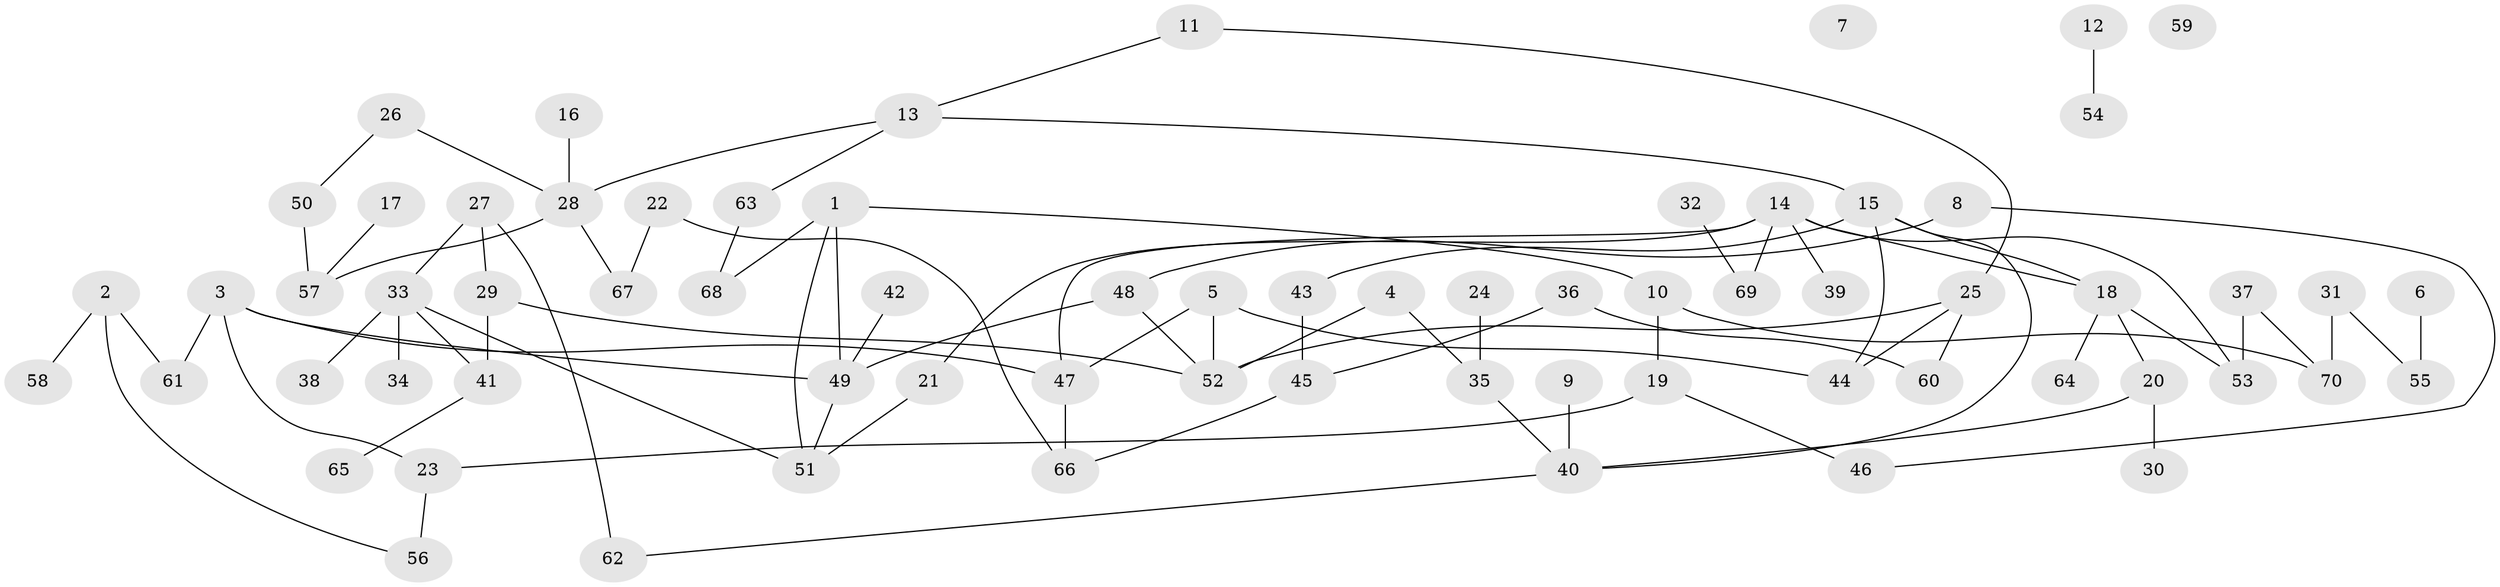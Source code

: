 // Generated by graph-tools (version 1.1) at 2025/33/03/09/25 02:33:43]
// undirected, 70 vertices, 87 edges
graph export_dot {
graph [start="1"]
  node [color=gray90,style=filled];
  1;
  2;
  3;
  4;
  5;
  6;
  7;
  8;
  9;
  10;
  11;
  12;
  13;
  14;
  15;
  16;
  17;
  18;
  19;
  20;
  21;
  22;
  23;
  24;
  25;
  26;
  27;
  28;
  29;
  30;
  31;
  32;
  33;
  34;
  35;
  36;
  37;
  38;
  39;
  40;
  41;
  42;
  43;
  44;
  45;
  46;
  47;
  48;
  49;
  50;
  51;
  52;
  53;
  54;
  55;
  56;
  57;
  58;
  59;
  60;
  61;
  62;
  63;
  64;
  65;
  66;
  67;
  68;
  69;
  70;
  1 -- 10;
  1 -- 49;
  1 -- 51;
  1 -- 68;
  2 -- 56;
  2 -- 58;
  2 -- 61;
  3 -- 23;
  3 -- 47;
  3 -- 49;
  3 -- 61;
  4 -- 35;
  4 -- 52;
  5 -- 44;
  5 -- 47;
  5 -- 52;
  6 -- 55;
  8 -- 46;
  8 -- 48;
  9 -- 40;
  10 -- 19;
  10 -- 70;
  11 -- 13;
  11 -- 25;
  12 -- 54;
  13 -- 15;
  13 -- 28;
  13 -- 63;
  14 -- 18;
  14 -- 21;
  14 -- 39;
  14 -- 47;
  14 -- 53;
  14 -- 69;
  15 -- 18;
  15 -- 40;
  15 -- 43;
  15 -- 44;
  16 -- 28;
  17 -- 57;
  18 -- 20;
  18 -- 53;
  18 -- 64;
  19 -- 23;
  19 -- 46;
  20 -- 30;
  20 -- 40;
  21 -- 51;
  22 -- 66;
  22 -- 67;
  23 -- 56;
  24 -- 35;
  25 -- 44;
  25 -- 52;
  25 -- 60;
  26 -- 28;
  26 -- 50;
  27 -- 29;
  27 -- 33;
  27 -- 62;
  28 -- 57;
  28 -- 67;
  29 -- 41;
  29 -- 52;
  31 -- 55;
  31 -- 70;
  32 -- 69;
  33 -- 34;
  33 -- 38;
  33 -- 41;
  33 -- 51;
  35 -- 40;
  36 -- 45;
  36 -- 60;
  37 -- 53;
  37 -- 70;
  40 -- 62;
  41 -- 65;
  42 -- 49;
  43 -- 45;
  45 -- 66;
  47 -- 66;
  48 -- 49;
  48 -- 52;
  49 -- 51;
  50 -- 57;
  63 -- 68;
}
